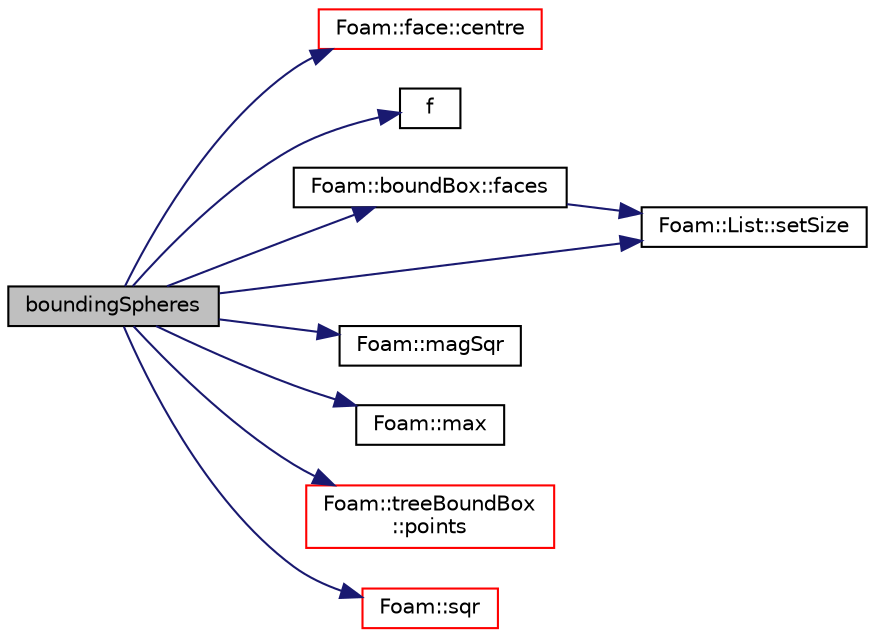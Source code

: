 digraph "boundingSpheres"
{
  bgcolor="transparent";
  edge [fontname="Helvetica",fontsize="10",labelfontname="Helvetica",labelfontsize="10"];
  node [fontname="Helvetica",fontsize="10",shape=record];
  rankdir="LR";
  Node156 [label="boundingSpheres",height=0.2,width=0.4,color="black", fillcolor="grey75", style="filled", fontcolor="black"];
  Node156 -> Node157 [color="midnightblue",fontsize="10",style="solid",fontname="Helvetica"];
  Node157 [label="Foam::face::centre",height=0.2,width=0.4,color="red",URL="$a28369.html#a87a4cbbb775d06be2c2f27bdab4ddb04",tooltip="Centre point of face. "];
  Node156 -> Node161 [color="midnightblue",fontsize="10",style="solid",fontname="Helvetica"];
  Node161 [label="f",height=0.2,width=0.4,color="black",URL="$a18335.html#a888be93833ac7a23170555c69c690288"];
  Node156 -> Node162 [color="midnightblue",fontsize="10",style="solid",fontname="Helvetica"];
  Node162 [label="Foam::boundBox::faces",height=0.2,width=0.4,color="black",URL="$a28253.html#a71ead990d42034167acc8657c7c23dc3",tooltip="Return faces with correct point order. "];
  Node162 -> Node163 [color="midnightblue",fontsize="10",style="solid",fontname="Helvetica"];
  Node163 [label="Foam::List::setSize",height=0.2,width=0.4,color="black",URL="$a26833.html#aedb985ffeaf1bdbfeccc2a8730405703",tooltip="Reset size of List. "];
  Node156 -> Node164 [color="midnightblue",fontsize="10",style="solid",fontname="Helvetica"];
  Node164 [label="Foam::magSqr",height=0.2,width=0.4,color="black",URL="$a21851.html#ae6fff2c6981e6d9618aa5038e69def6e"];
  Node156 -> Node165 [color="midnightblue",fontsize="10",style="solid",fontname="Helvetica"];
  Node165 [label="Foam::max",height=0.2,width=0.4,color="black",URL="$a21851.html#ac993e906cf2774ae77e666bc24e81733"];
  Node156 -> Node166 [color="midnightblue",fontsize="10",style="solid",fontname="Helvetica"];
  Node166 [label="Foam::treeBoundBox\l::points",height=0.2,width=0.4,color="red",URL="$a28773.html#affb7cf1209e1e3af9a19a21860268ee5",tooltip="Vertex coordinates. In octant coding. "];
  Node156 -> Node163 [color="midnightblue",fontsize="10",style="solid",fontname="Helvetica"];
  Node156 -> Node171 [color="midnightblue",fontsize="10",style="solid",fontname="Helvetica"];
  Node171 [label="Foam::sqr",height=0.2,width=0.4,color="red",URL="$a21851.html#a277dc11c581d53826ab5090b08f3b17b"];
}
